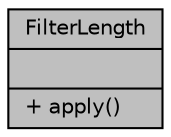 digraph "FilterLength"
{
 // LATEX_PDF_SIZE
  edge [fontname="Helvetica",fontsize="10",labelfontname="Helvetica",labelfontsize="10"];
  node [fontname="Helvetica",fontsize="10",shape=record];
  Node1 [label="{FilterLength\n||+ apply()\l}",height=0.2,width=0.4,color="black", fillcolor="grey75", style="filled", fontcolor="black",tooltip="The implementation of the \"length\" filter."];
}
